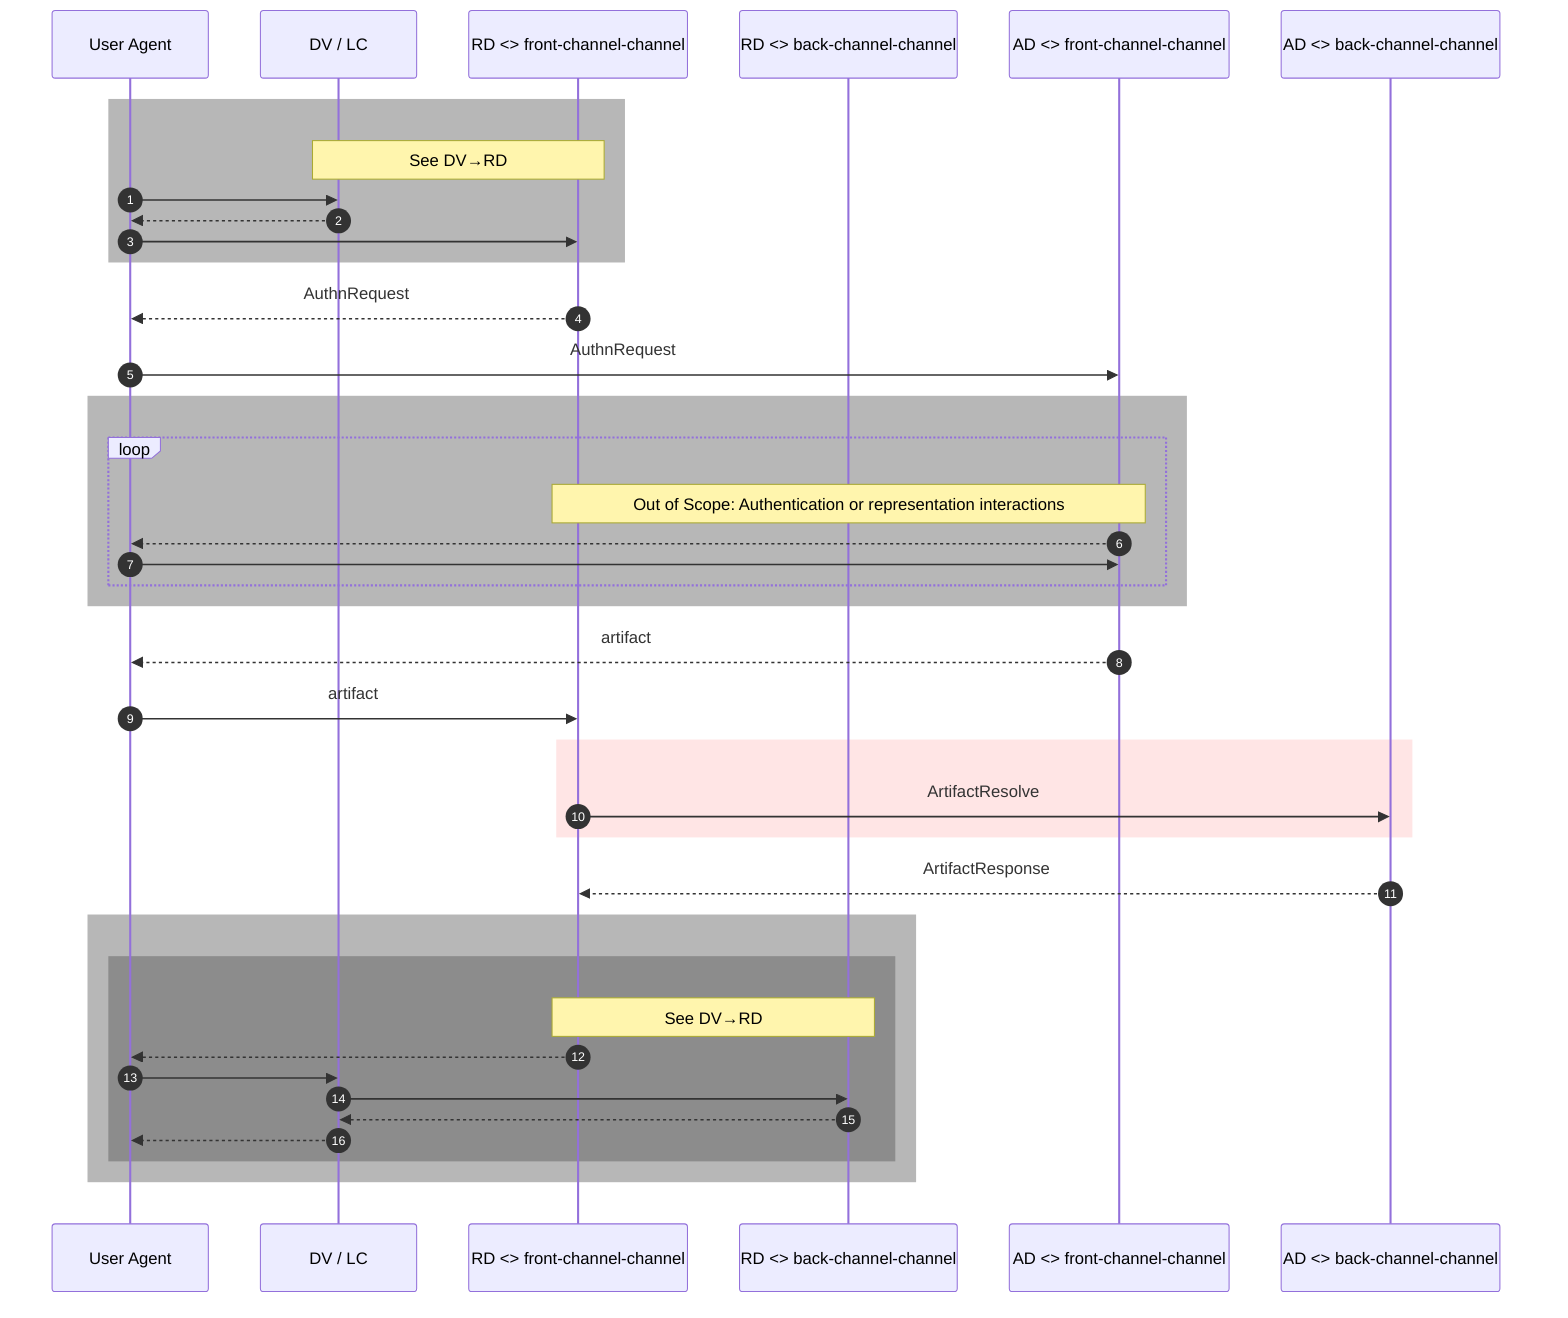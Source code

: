 %%{init: {
    "themeVariables": {"fontSize": "24px"},
    "sequence": {"boxMargin": 20}
}}%%
sequenceDiagram
autonumber
participant A as User Agent
participant B as DV / LC
participant C as RD <> front-channel-channel
participant D as RD <> back-channel-channel
participant E as AD <> front-channel-channel
participant F as AD <> back-channel-channel
rect rgba(75, 75, 75,.4)
    Note over B,C: See DV#8594;RD
    A->>B:
    B-->>A:
    A->>C:
end
C-->>A: AuthnRequest
A->>E: AuthnRequest
rect rgba(75, 75, 75,.4)
    loop
        Note over C,E: Out of Scope: Authentication or representation interactions
        E-->>A:
        A->>E:
    end
end
E-->>A: artifact
A->>C: artifact
rect rgba(255,0,0,.1)
    C->>F: ArtifactResolve
end
F-->>C: ArtifactResponse
rect rgba(75, 75, 75,.4)
rect rgba(75, 75, 75,.4)
    Note over C,D: See DV#8594;RD
        C-->>A:
        A->>B:
        B->>D:
        D-->>B:
        B-->>A:
end
end